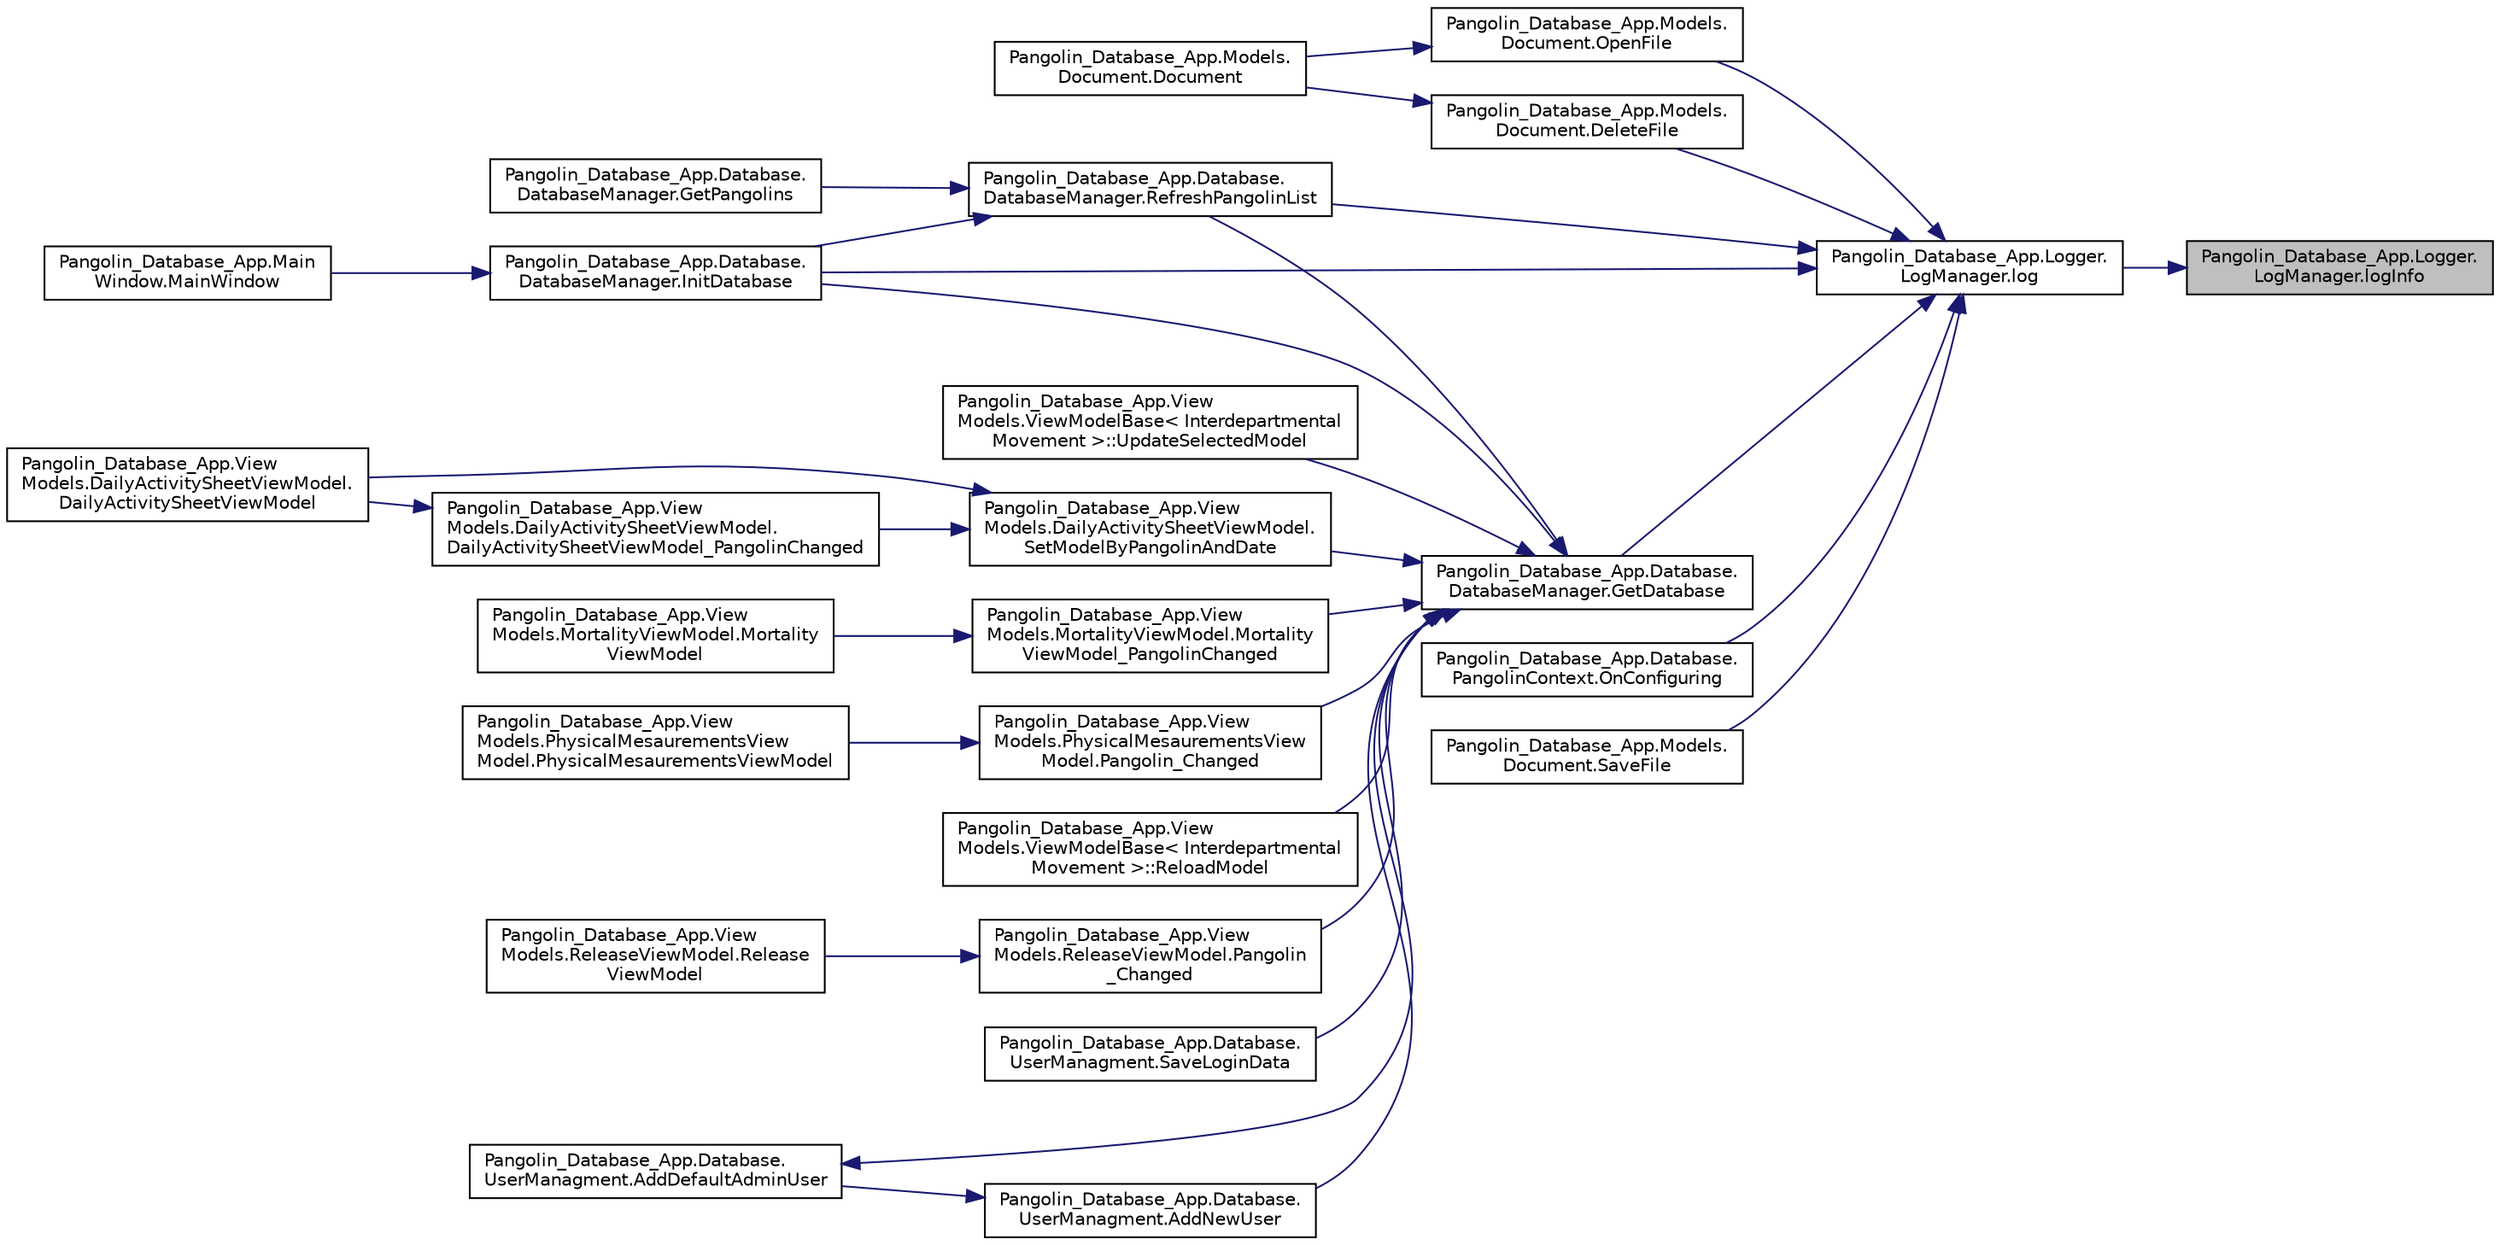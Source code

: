 digraph "Pangolin_Database_App.Logger.LogManager.logInfo"
{
 // LATEX_PDF_SIZE
  edge [fontname="Helvetica",fontsize="10",labelfontname="Helvetica",labelfontsize="10"];
  node [fontname="Helvetica",fontsize="10",shape=record];
  rankdir="RL";
  Node1 [label="Pangolin_Database_App.Logger.\lLogManager.logInfo",height=0.2,width=0.4,color="black", fillcolor="grey75", style="filled", fontcolor="black",tooltip="Info log"];
  Node1 -> Node2 [dir="back",color="midnightblue",fontsize="10",style="solid"];
  Node2 [label="Pangolin_Database_App.Logger.\lLogManager.log",height=0.2,width=0.4,color="black", fillcolor="white", style="filled",URL="$class_pangolin___database___app_1_1_logger_1_1_log_manager.html#ae37d387011ee14f1a945d8fce0372688",tooltip="Logs for debug"];
  Node2 -> Node3 [dir="back",color="midnightblue",fontsize="10",style="solid"];
  Node3 [label="Pangolin_Database_App.Models.\lDocument.DeleteFile",height=0.2,width=0.4,color="black", fillcolor="white", style="filled",URL="$class_pangolin___database___app_1_1_models_1_1_document.html#a9697c64b896991b85be1318b2480ca7a",tooltip=" "];
  Node3 -> Node4 [dir="back",color="midnightblue",fontsize="10",style="solid"];
  Node4 [label="Pangolin_Database_App.Models.\lDocument.Document",height=0.2,width=0.4,color="black", fillcolor="white", style="filled",URL="$class_pangolin___database___app_1_1_models_1_1_document.html#a511d389ea8b18b5bbe35f14e32fea1ec",tooltip=" "];
  Node2 -> Node5 [dir="back",color="midnightblue",fontsize="10",style="solid"];
  Node5 [label="Pangolin_Database_App.Database.\lDatabaseManager.GetDatabase",height=0.2,width=0.4,color="black", fillcolor="white", style="filled",URL="$class_pangolin___database___app_1_1_database_1_1_database_manager.html#a7c515fef991e27f810556287735b6f81",tooltip="Singelton-Pattern to get database"];
  Node5 -> Node6 [dir="back",color="midnightblue",fontsize="10",style="solid"];
  Node6 [label="Pangolin_Database_App.Database.\lUserManagment.AddNewUser",height=0.2,width=0.4,color="black", fillcolor="white", style="filled",URL="$class_pangolin___database___app_1_1_database_1_1_user_managment.html#a0dd3e54ff7217a1cd4b43720e3f6ac0a",tooltip="This method adds a new user to database"];
  Node6 -> Node7 [dir="back",color="midnightblue",fontsize="10",style="solid"];
  Node7 [label="Pangolin_Database_App.Database.\lUserManagment.AddDefaultAdminUser",height=0.2,width=0.4,color="black", fillcolor="white", style="filled",URL="$class_pangolin___database___app_1_1_database_1_1_user_managment.html#a2530f412422d50828cc940b94239cdcc",tooltip="ads new default admin user"];
  Node7 -> Node5 [dir="back",color="midnightblue",fontsize="10",style="solid"];
  Node5 -> Node8 [dir="back",color="midnightblue",fontsize="10",style="solid"];
  Node8 [label="Pangolin_Database_App.Database.\lDatabaseManager.InitDatabase",height=0.2,width=0.4,color="black", fillcolor="white", style="filled",URL="$class_pangolin___database___app_1_1_database_1_1_database_manager.html#ab4082c7d12bd463e8a3aad6c7f065140",tooltip="Initalizes the database"];
  Node8 -> Node9 [dir="back",color="midnightblue",fontsize="10",style="solid"];
  Node9 [label="Pangolin_Database_App.Main\lWindow.MainWindow",height=0.2,width=0.4,color="black", fillcolor="white", style="filled",URL="$class_pangolin___database___app_1_1_main_window.html#a20e4da65995065b19a80d829c78b9489",tooltip=" "];
  Node5 -> Node10 [dir="back",color="midnightblue",fontsize="10",style="solid"];
  Node10 [label="Pangolin_Database_App.View\lModels.MortalityViewModel.Mortality\lViewModel_PangolinChanged",height=0.2,width=0.4,color="black", fillcolor="white", style="filled",URL="$class_pangolin___database___app_1_1_view_models_1_1_mortality_view_model.html#aade9e79c9784d8c87c623f5d16d78a74",tooltip=" "];
  Node10 -> Node11 [dir="back",color="midnightblue",fontsize="10",style="solid"];
  Node11 [label="Pangolin_Database_App.View\lModels.MortalityViewModel.Mortality\lViewModel",height=0.2,width=0.4,color="black", fillcolor="white", style="filled",URL="$class_pangolin___database___app_1_1_view_models_1_1_mortality_view_model.html#a99ffe936f3c1293d36d51dc3fc7ce2bd",tooltip=" "];
  Node5 -> Node12 [dir="back",color="midnightblue",fontsize="10",style="solid"];
  Node12 [label="Pangolin_Database_App.View\lModels.PhysicalMesaurementsView\lModel.Pangolin_Changed",height=0.2,width=0.4,color="black", fillcolor="white", style="filled",URL="$class_pangolin___database___app_1_1_view_models_1_1_physical_mesaurements_view_model.html#aedfc5ac9c0f372745db36591fe853c27",tooltip="Sets model for pangolin"];
  Node12 -> Node13 [dir="back",color="midnightblue",fontsize="10",style="solid"];
  Node13 [label="Pangolin_Database_App.View\lModels.PhysicalMesaurementsView\lModel.PhysicalMesaurementsViewModel",height=0.2,width=0.4,color="black", fillcolor="white", style="filled",URL="$class_pangolin___database___app_1_1_view_models_1_1_physical_mesaurements_view_model.html#a8de676a3e8f3de6cdec148af2e36fd46",tooltip=" "];
  Node5 -> Node14 [dir="back",color="midnightblue",fontsize="10",style="solid"];
  Node14 [label="Pangolin_Database_App.View\lModels.ReleaseViewModel.Pangolin\l_Changed",height=0.2,width=0.4,color="black", fillcolor="white", style="filled",URL="$class_pangolin___database___app_1_1_view_models_1_1_release_view_model.html#a1994c45904a9cd60004f588654d11d06",tooltip="Sets model for pangolin"];
  Node14 -> Node15 [dir="back",color="midnightblue",fontsize="10",style="solid"];
  Node15 [label="Pangolin_Database_App.View\lModels.ReleaseViewModel.Release\lViewModel",height=0.2,width=0.4,color="black", fillcolor="white", style="filled",URL="$class_pangolin___database___app_1_1_view_models_1_1_release_view_model.html#a222dd4b174566a0cc8538070fb517114",tooltip=" "];
  Node5 -> Node16 [dir="back",color="midnightblue",fontsize="10",style="solid"];
  Node16 [label="Pangolin_Database_App.Database.\lDatabaseManager.RefreshPangolinList",height=0.2,width=0.4,color="black", fillcolor="white", style="filled",URL="$class_pangolin___database___app_1_1_database_1_1_database_manager.html#a05afb506259ce6e89ced0aa9d6820e5e",tooltip="Refreshes the pangolin list"];
  Node16 -> Node17 [dir="back",color="midnightblue",fontsize="10",style="solid"];
  Node17 [label="Pangolin_Database_App.Database.\lDatabaseManager.GetPangolins",height=0.2,width=0.4,color="black", fillcolor="white", style="filled",URL="$class_pangolin___database___app_1_1_database_1_1_database_manager.html#a2cd131aeb20e5af1b6c329e6b24656e4",tooltip="Get all pangolins of the database"];
  Node16 -> Node8 [dir="back",color="midnightblue",fontsize="10",style="solid"];
  Node5 -> Node18 [dir="back",color="midnightblue",fontsize="10",style="solid"];
  Node18 [label="Pangolin_Database_App.View\lModels.ViewModelBase\< Interdepartmental\lMovement \>::ReloadModel",height=0.2,width=0.4,color="black", fillcolor="white", style="filled",URL="$class_pangolin___database___app_1_1_view_models_1_1_view_model_base.html#a333216f228ae94c0eab164ad29481492",tooltip="Resets the selected model to its default value"];
  Node5 -> Node19 [dir="back",color="midnightblue",fontsize="10",style="solid"];
  Node19 [label="Pangolin_Database_App.Database.\lUserManagment.SaveLoginData",height=0.2,width=0.4,color="black", fillcolor="white", style="filled",URL="$class_pangolin___database___app_1_1_database_1_1_user_managment.html#a609810049de327dd95196ee5a4206cac",tooltip="Saves login data of current user as a xml cookie"];
  Node5 -> Node20 [dir="back",color="midnightblue",fontsize="10",style="solid"];
  Node20 [label="Pangolin_Database_App.View\lModels.DailyActivitySheetViewModel.\lSetModelByPangolinAndDate",height=0.2,width=0.4,color="black", fillcolor="white", style="filled",URL="$class_pangolin___database___app_1_1_view_models_1_1_daily_activity_sheet_view_model.html#a0506c54f35475de016a32658e77e37ae",tooltip="Triers to get a existing model by date and pangolin or returns a new one if no found"];
  Node20 -> Node21 [dir="back",color="midnightblue",fontsize="10",style="solid"];
  Node21 [label="Pangolin_Database_App.View\lModels.DailyActivitySheetViewModel.\lDailyActivitySheetViewModel",height=0.2,width=0.4,color="black", fillcolor="white", style="filled",URL="$class_pangolin___database___app_1_1_view_models_1_1_daily_activity_sheet_view_model.html#aa745fd0f851c3ecfab6d1f3dfc01b0ba",tooltip=" "];
  Node20 -> Node22 [dir="back",color="midnightblue",fontsize="10",style="solid"];
  Node22 [label="Pangolin_Database_App.View\lModels.DailyActivitySheetViewModel.\lDailyActivitySheetViewModel_PangolinChanged",height=0.2,width=0.4,color="black", fillcolor="white", style="filled",URL="$class_pangolin___database___app_1_1_view_models_1_1_daily_activity_sheet_view_model.html#a224f438a1fdf4bea06e0976c56efa225",tooltip="Check if there is a existing model for this pangolin at current date or set new model"];
  Node22 -> Node21 [dir="back",color="midnightblue",fontsize="10",style="solid"];
  Node5 -> Node23 [dir="back",color="midnightblue",fontsize="10",style="solid"];
  Node23 [label="Pangolin_Database_App.View\lModels.ViewModelBase\< Interdepartmental\lMovement \>::UpdateSelectedModel",height=0.2,width=0.4,color="black", fillcolor="white", style="filled",URL="$class_pangolin___database___app_1_1_view_models_1_1_view_model_base.html#aa84a3b3c58bce35a5c82ff64f20d8b5c",tooltip="Checks if the selected model is already in the database, if yes the model will be updated if no the m..."];
  Node2 -> Node8 [dir="back",color="midnightblue",fontsize="10",style="solid"];
  Node2 -> Node24 [dir="back",color="midnightblue",fontsize="10",style="solid"];
  Node24 [label="Pangolin_Database_App.Database.\lPangolinContext.OnConfiguring",height=0.2,width=0.4,color="black", fillcolor="white", style="filled",URL="$class_pangolin___database___app_1_1_database_1_1_pangolin_context.html#a2f7e6695fd23e374323efffb67e8a2be",tooltip=" "];
  Node2 -> Node25 [dir="back",color="midnightblue",fontsize="10",style="solid"];
  Node25 [label="Pangolin_Database_App.Models.\lDocument.OpenFile",height=0.2,width=0.4,color="black", fillcolor="white", style="filled",URL="$class_pangolin___database___app_1_1_models_1_1_document.html#ab4d7c5caeff9eff4db263283d13a765a",tooltip=" "];
  Node25 -> Node4 [dir="back",color="midnightblue",fontsize="10",style="solid"];
  Node2 -> Node16 [dir="back",color="midnightblue",fontsize="10",style="solid"];
  Node2 -> Node26 [dir="back",color="midnightblue",fontsize="10",style="solid"];
  Node26 [label="Pangolin_Database_App.Models.\lDocument.SaveFile",height=0.2,width=0.4,color="black", fillcolor="white", style="filled",URL="$class_pangolin___database___app_1_1_models_1_1_document.html#a57f05423b3a3f5ce22d30ea0bf67c242",tooltip=" "];
}
